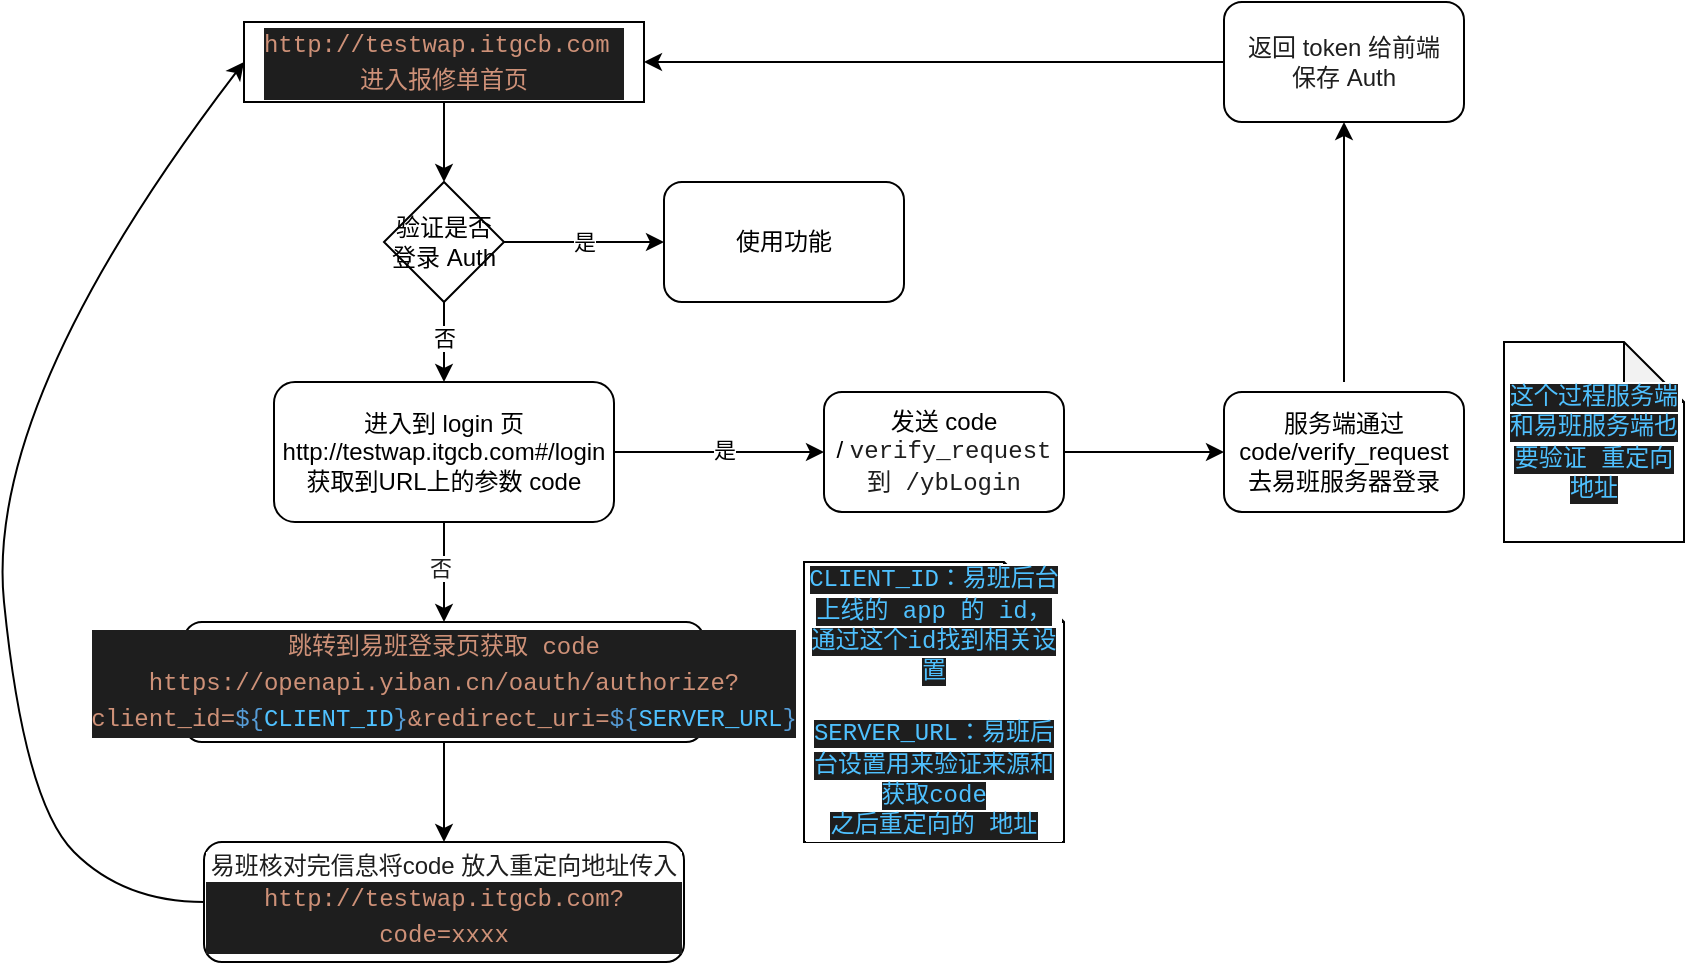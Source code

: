 <mxfile>
    <diagram id="n4l_tjN1xbeOZhU3vbY2" name="第 1 页">
        <mxGraphModel dx="2396" dy="504" grid="1" gridSize="10" guides="1" tooltips="1" connect="1" arrows="1" fold="1" page="1" pageScale="1" pageWidth="827" pageHeight="1169" math="0" shadow="0">
            <root>
                <mxCell id="0"/>
                <mxCell id="1" parent="0"/>
                <mxCell id="2" value="&lt;div style=&quot;color: rgb(212, 212, 212); background-color: rgb(30, 30, 30); font-family: Menlo, Monaco, &amp;quot;Courier New&amp;quot;, monospace; line-height: 18px;&quot;&gt;&lt;span style=&quot;color: #ce9178;&quot;&gt;http://testwap.itgcb.com&amp;nbsp;&lt;/span&gt;&lt;/div&gt;&lt;div style=&quot;color: rgb(212, 212, 212); background-color: rgb(30, 30, 30); font-family: Menlo, Monaco, &amp;quot;Courier New&amp;quot;, monospace; line-height: 18px;&quot;&gt;&lt;span style=&quot;color: #ce9178;&quot;&gt;进入报修单首页&lt;/span&gt;&lt;/div&gt;" style="rounded=0;whiteSpace=wrap;html=1;" vertex="1" parent="1">
                    <mxGeometry x="90" y="20" width="200" height="40" as="geometry"/>
                </mxCell>
                <mxCell id="4" value="验证是否登录 Auth" style="rhombus;whiteSpace=wrap;html=1;" vertex="1" parent="1">
                    <mxGeometry x="160" y="100" width="60" height="60" as="geometry"/>
                </mxCell>
                <mxCell id="5" value="进入到 login 页&lt;br&gt;http://testwap.itgcb.com#/login&lt;br&gt;获取到URL上的参数 code" style="rounded=1;whiteSpace=wrap;html=1;" vertex="1" parent="1">
                    <mxGeometry x="105" y="200" width="170" height="70" as="geometry"/>
                </mxCell>
                <mxCell id="6" value="&lt;div style=&quot;background-color: rgb(30, 30, 30); font-family: Menlo, Monaco, &amp;quot;Courier New&amp;quot;, monospace; line-height: 18px;&quot;&gt;&lt;font color=&quot;#ce9178&quot;&gt;跳转到易班登录页获取 code&lt;/font&gt;&lt;/div&gt;&lt;div style=&quot;color: rgb(212, 212, 212); background-color: rgb(30, 30, 30); font-family: Menlo, Monaco, &amp;quot;Courier New&amp;quot;, monospace; line-height: 18px;&quot;&gt;&lt;span style=&quot;color: #ce9178;&quot;&gt;https://openapi.yiban.cn/oauth/authorize?client_id=&lt;/span&gt;&lt;span style=&quot;color: #569cd6;&quot;&gt;${&lt;/span&gt;&lt;span style=&quot;color: #4fc1ff;&quot;&gt;CLIENT_ID&lt;/span&gt;&lt;span style=&quot;color: #569cd6;&quot;&gt;}&lt;/span&gt;&lt;span style=&quot;color: #ce9178;&quot;&gt;&amp;amp;redirect_uri=&lt;/span&gt;&lt;span style=&quot;color: #569cd6;&quot;&gt;${&lt;/span&gt;&lt;span style=&quot;color: #4fc1ff;&quot;&gt;SERVER_URL&lt;/span&gt;&lt;span style=&quot;color: #569cd6;&quot;&gt;}&lt;/span&gt;&lt;/div&gt;" style="rounded=1;whiteSpace=wrap;html=1;" vertex="1" parent="1">
                    <mxGeometry x="60" y="320" width="260" height="60" as="geometry"/>
                </mxCell>
                <mxCell id="8" value="" style="endArrow=classic;html=1;" edge="1" parent="1" target="4">
                    <mxGeometry width="50" height="50" relative="1" as="geometry">
                        <mxPoint x="190" y="60" as="sourcePoint"/>
                        <mxPoint x="240" y="10" as="targetPoint"/>
                    </mxGeometry>
                </mxCell>
                <mxCell id="9" value="&lt;br&gt;" style="edgeLabel;html=1;align=center;verticalAlign=middle;resizable=0;points=[];" vertex="1" connectable="0" parent="8">
                    <mxGeometry x="-0.25" y="1" relative="1" as="geometry">
                        <mxPoint as="offset"/>
                    </mxGeometry>
                </mxCell>
                <mxCell id="10" value="" style="endArrow=classic;html=1;entryX=0.5;entryY=0;entryDx=0;entryDy=0;" edge="1" parent="1" target="5">
                    <mxGeometry width="50" height="50" relative="1" as="geometry">
                        <mxPoint x="190" y="160" as="sourcePoint"/>
                        <mxPoint x="240" y="110" as="targetPoint"/>
                    </mxGeometry>
                </mxCell>
                <mxCell id="11" value="否" style="edgeLabel;html=1;align=center;verticalAlign=middle;resizable=0;points=[];" vertex="1" connectable="0" parent="10">
                    <mxGeometry x="-0.1" relative="1" as="geometry">
                        <mxPoint as="offset"/>
                    </mxGeometry>
                </mxCell>
                <mxCell id="12" value="是" style="endArrow=classic;html=1;" edge="1" parent="1">
                    <mxGeometry width="50" height="50" relative="1" as="geometry">
                        <mxPoint x="220" y="130" as="sourcePoint"/>
                        <mxPoint x="300" y="130" as="targetPoint"/>
                    </mxGeometry>
                </mxCell>
                <mxCell id="13" value="使用功能" style="rounded=1;whiteSpace=wrap;html=1;" vertex="1" parent="1">
                    <mxGeometry x="300" y="100" width="120" height="60" as="geometry"/>
                </mxCell>
                <mxCell id="14" value="" style="endArrow=classic;html=1;entryX=0;entryY=0.5;entryDx=0;entryDy=0;exitX=1;exitY=0.5;exitDx=0;exitDy=0;" edge="1" parent="1" source="5" target="15">
                    <mxGeometry width="50" height="50" relative="1" as="geometry">
                        <mxPoint x="275" y="240" as="sourcePoint"/>
                        <mxPoint x="325" y="190" as="targetPoint"/>
                    </mxGeometry>
                </mxCell>
                <mxCell id="16" value="是" style="edgeLabel;html=1;align=center;verticalAlign=middle;resizable=0;points=[];" vertex="1" connectable="0" parent="14">
                    <mxGeometry x="0.046" y="1" relative="1" as="geometry">
                        <mxPoint as="offset"/>
                    </mxGeometry>
                </mxCell>
                <mxCell id="15" value="发送 code /&amp;nbsp;&lt;span style=&quot;font-family: Menlo, Monaco, &amp;quot;Courier New&amp;quot;, monospace; background-color: rgb(255, 255, 255);&quot;&gt;&lt;font color=&quot;#1e1e1e&quot;&gt;verify_request到 /ybLogin&lt;/font&gt;&lt;/span&gt;" style="rounded=1;whiteSpace=wrap;html=1;" vertex="1" parent="1">
                    <mxGeometry x="380" y="205" width="120" height="60" as="geometry"/>
                </mxCell>
                <mxCell id="17" value="" style="endArrow=classic;html=1;fontColor=#1E1E1E;" edge="1" parent="1" target="6">
                    <mxGeometry width="50" height="50" relative="1" as="geometry">
                        <mxPoint x="190" y="270" as="sourcePoint"/>
                        <mxPoint x="240" y="220" as="targetPoint"/>
                    </mxGeometry>
                </mxCell>
                <mxCell id="18" value="否" style="edgeLabel;html=1;align=center;verticalAlign=middle;resizable=0;points=[];fontColor=#1E1E1E;" vertex="1" connectable="0" parent="17">
                    <mxGeometry x="-0.08" y="-2" relative="1" as="geometry">
                        <mxPoint as="offset"/>
                    </mxGeometry>
                </mxCell>
                <mxCell id="20" value="&lt;span style=&quot;border-color: var(--border-color); color: rgb(79, 193, 255); font-family: Menlo, Monaco, &amp;quot;Courier New&amp;quot;, monospace; background-color: rgb(30, 30, 30);&quot;&gt;CLIENT_ID：易班后台上线的 app 的 id，通过这个id找到相关设置&lt;br style=&quot;border-color: var(--border-color);&quot;&gt;&lt;br style=&quot;border-color: var(--border-color);&quot;&gt;&lt;/span&gt;&lt;span style=&quot;border-color: var(--border-color); color: rgb(79, 193, 255); font-family: Menlo, Monaco, &amp;quot;Courier New&amp;quot;, monospace; background-color: rgb(30, 30, 30);&quot;&gt;SERVER_URL：易班后台设置用来验证来源和获取code&lt;br style=&quot;border-color: var(--border-color);&quot;&gt;&lt;/span&gt;&lt;span style=&quot;border-color: var(--border-color); color: rgb(79, 193, 255); font-family: Menlo, Monaco, &amp;quot;Courier New&amp;quot;, monospace; background-color: rgb(30, 30, 30);&quot;&gt;之后重定向的 地址&lt;/span&gt;" style="shape=note;whiteSpace=wrap;html=1;backgroundOutline=1;darkOpacity=0.05;labelBackgroundColor=#FFFFFF;fontColor=#1E1E1E;" vertex="1" parent="1">
                    <mxGeometry x="370" y="290" width="130" height="140" as="geometry"/>
                </mxCell>
                <mxCell id="21" value="易班核对完信息将code 放入重定向地址传入&lt;br&gt;&lt;div style=&quot;color: rgb(212, 212, 212); background-color: rgb(30, 30, 30); font-family: Menlo, Monaco, &amp;quot;Courier New&amp;quot;, monospace; line-height: 18px;&quot;&gt;&lt;span style=&quot;color: #ce9178;&quot;&gt;http://testwap.itgcb.com?code=xxxx&lt;/span&gt;&lt;/div&gt;" style="rounded=1;whiteSpace=wrap;html=1;labelBackgroundColor=#FFFFFF;fontColor=#1E1E1E;" vertex="1" parent="1">
                    <mxGeometry x="70" y="430" width="240" height="60" as="geometry"/>
                </mxCell>
                <mxCell id="23" value="" style="endArrow=classic;html=1;fontColor=#1E1E1E;" edge="1" parent="1" target="21">
                    <mxGeometry width="50" height="50" relative="1" as="geometry">
                        <mxPoint x="190" y="380" as="sourcePoint"/>
                        <mxPoint x="240" y="330" as="targetPoint"/>
                    </mxGeometry>
                </mxCell>
                <mxCell id="24" value="服务端通过 code/verify_request&lt;br&gt;去易班服务器登录" style="rounded=1;whiteSpace=wrap;html=1;" vertex="1" parent="1">
                    <mxGeometry x="580" y="205" width="120" height="60" as="geometry"/>
                </mxCell>
                <mxCell id="25" value="返回 token 给前端&lt;br&gt;保存 Auth" style="rounded=1;whiteSpace=wrap;html=1;labelBackgroundColor=#FFFFFF;fontColor=#1E1E1E;" vertex="1" parent="1">
                    <mxGeometry x="580" y="10" width="120" height="60" as="geometry"/>
                </mxCell>
                <mxCell id="26" value="" style="endArrow=classic;html=1;fontColor=#1E1E1E;entryX=0;entryY=0.5;entryDx=0;entryDy=0;exitX=1;exitY=0.5;exitDx=0;exitDy=0;" edge="1" parent="1" source="15" target="24">
                    <mxGeometry width="50" height="50" relative="1" as="geometry">
                        <mxPoint x="500" y="240" as="sourcePoint"/>
                        <mxPoint x="550" y="190" as="targetPoint"/>
                    </mxGeometry>
                </mxCell>
                <mxCell id="28" value="" style="endArrow=classic;html=1;fontColor=#1E1E1E;entryX=0.5;entryY=1;entryDx=0;entryDy=0;" edge="1" parent="1" target="25">
                    <mxGeometry width="50" height="50" relative="1" as="geometry">
                        <mxPoint x="640" y="200" as="sourcePoint"/>
                        <mxPoint x="690" y="150" as="targetPoint"/>
                    </mxGeometry>
                </mxCell>
                <mxCell id="29" value="" style="endArrow=classic;html=1;fontColor=#1E1E1E;entryX=1;entryY=0.5;entryDx=0;entryDy=0;exitX=0;exitY=0.5;exitDx=0;exitDy=0;" edge="1" parent="1" source="25" target="2">
                    <mxGeometry width="50" height="50" relative="1" as="geometry">
                        <mxPoint x="580" y="80" as="sourcePoint"/>
                        <mxPoint x="630" y="30" as="targetPoint"/>
                    </mxGeometry>
                </mxCell>
                <mxCell id="30" value="" style="curved=1;endArrow=classic;html=1;fontColor=#1E1E1E;exitX=0;exitY=0.5;exitDx=0;exitDy=0;entryX=0;entryY=0.5;entryDx=0;entryDy=0;" edge="1" parent="1" source="21" target="2">
                    <mxGeometry width="50" height="50" relative="1" as="geometry">
                        <mxPoint x="-20" y="460" as="sourcePoint"/>
                        <mxPoint x="30" y="410" as="targetPoint"/>
                        <Array as="points">
                            <mxPoint x="30" y="460"/>
                            <mxPoint x="-20" y="410"/>
                            <mxPoint x="-40" y="210"/>
                        </Array>
                    </mxGeometry>
                </mxCell>
                <mxCell id="31" value="&lt;font face=&quot;Menlo, Monaco, Courier New, monospace&quot; color=&quot;#4fc1ff&quot;&gt;&lt;span style=&quot;background-color: rgb(30, 30, 30);&quot;&gt;这个过程服务端和易班服务端也要验证 重定向地址&lt;/span&gt;&lt;/font&gt;" style="shape=note;whiteSpace=wrap;html=1;backgroundOutline=1;darkOpacity=0.05;labelBackgroundColor=#FFFFFF;fontColor=#1E1E1E;" vertex="1" parent="1">
                    <mxGeometry x="720" y="180" width="90" height="100" as="geometry"/>
                </mxCell>
            </root>
        </mxGraphModel>
    </diagram>
</mxfile>